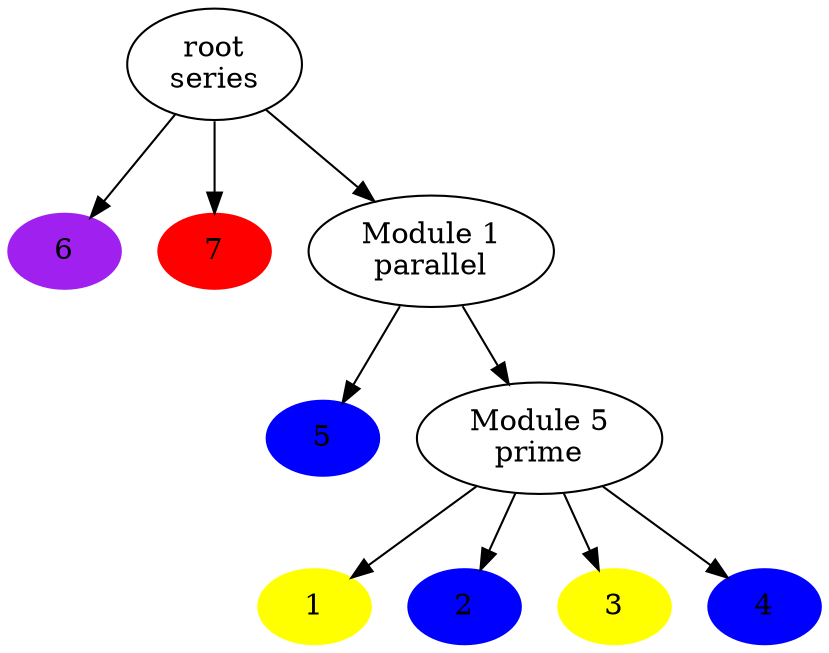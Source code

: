 digraph G
{
    {
        node [style="filled"]
        1
        2
        3
        4
        5
        6
        7
    }
    root [label="\N\nseries"]
    "Module 1" [label="\N\nparallel"]
    "Module 5" [label="\N\nprime"]

    root -> 6
    root -> "Module 1";
    root -> 7
    "Module 1" -> 5
    "Module 1" -> "Module 5";
    "Module 5" -> {1 2 3 4}

    6 [color="purple"]
    7 [color="red"]
    5 [color="blue"]

    1 [color="yellow"]
    2 [color="blue"]
    3 [color="yellow"]
    4 [color="blue"]
}
